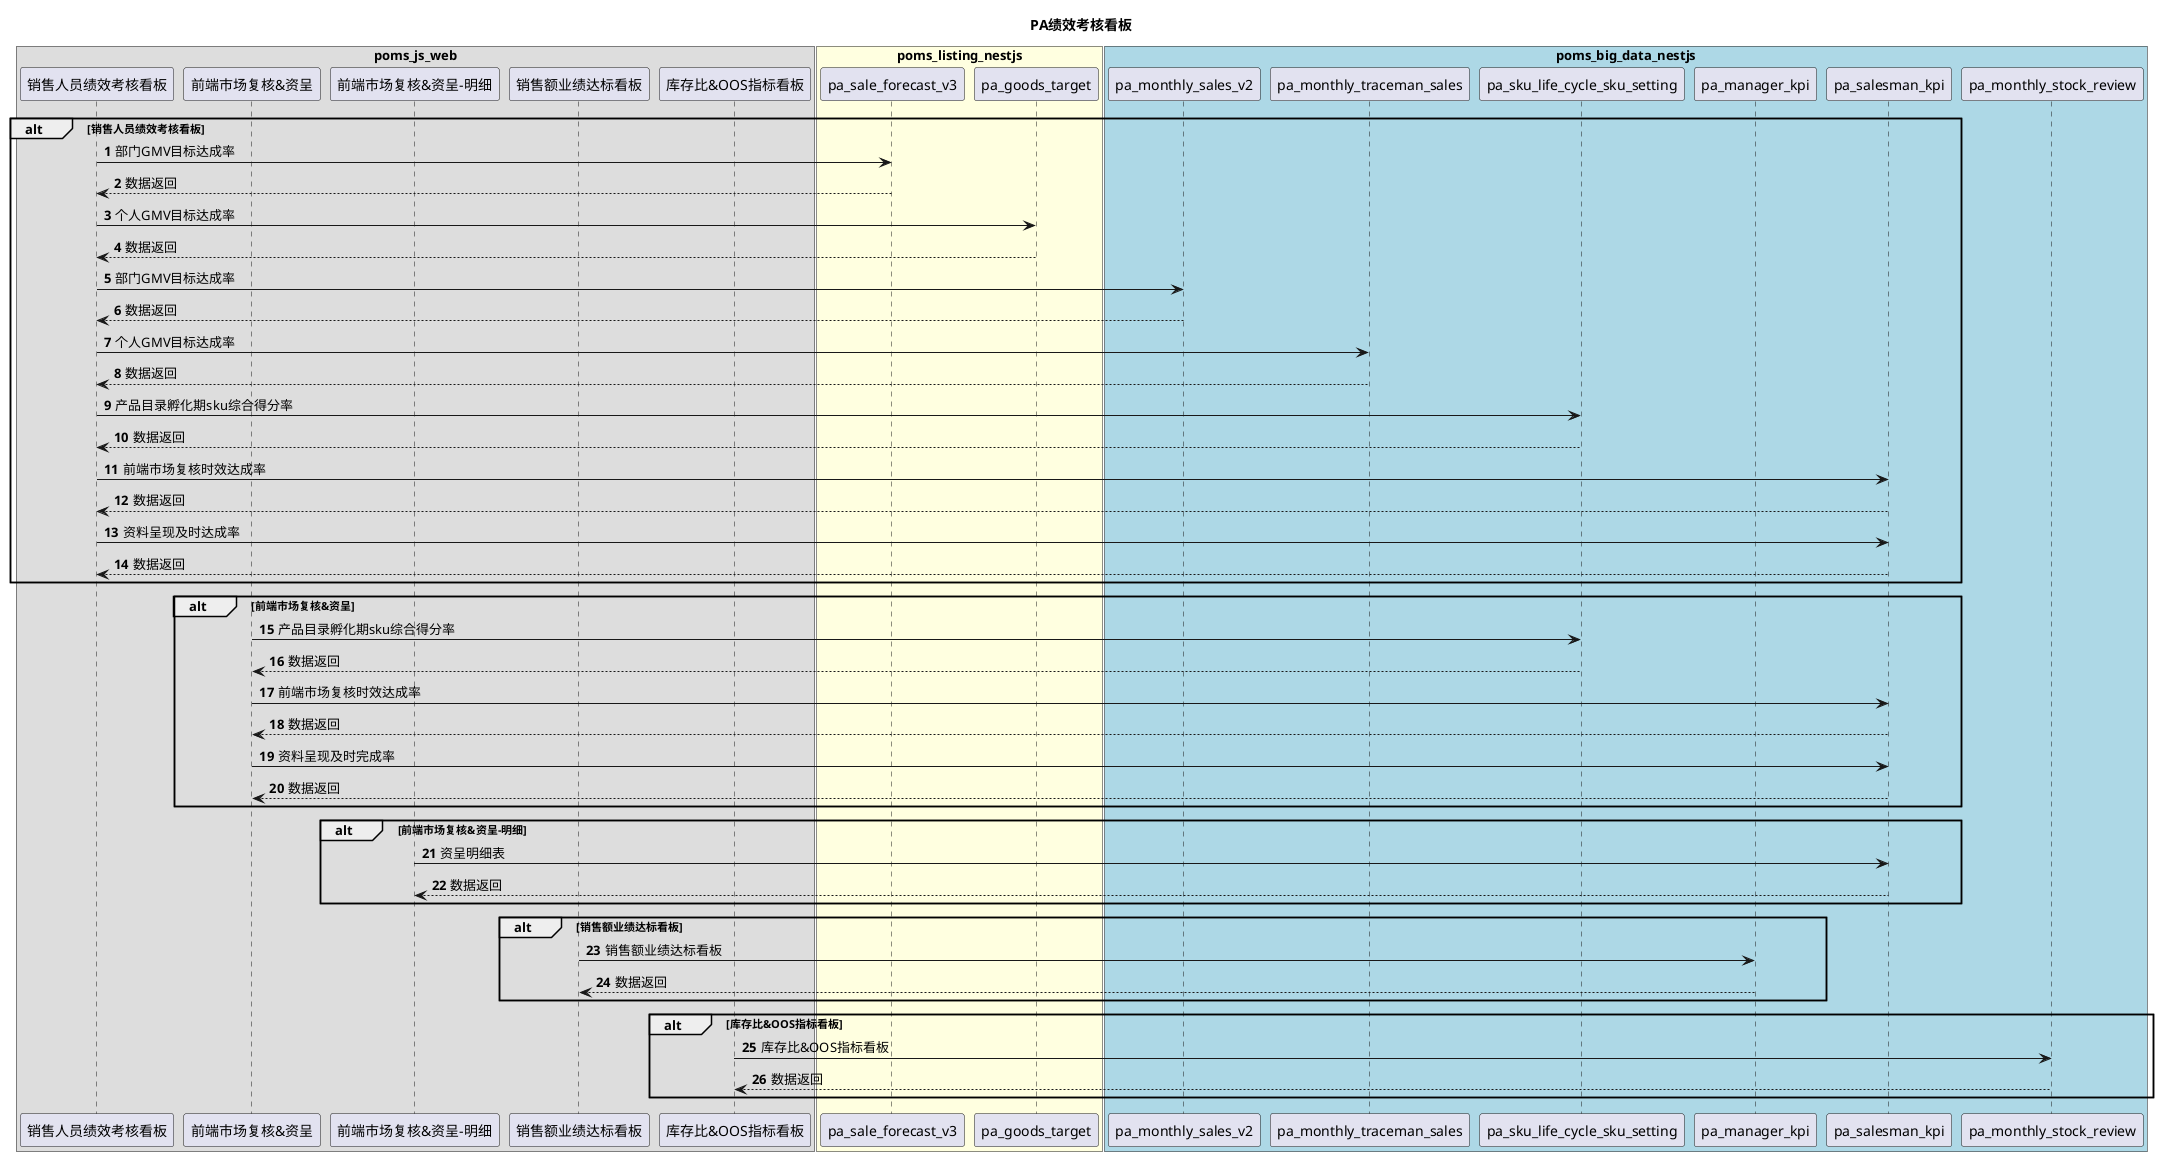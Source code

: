 @startuml
title PA绩效考核看板
autonumber

box "poms_js_web"
participant "销售人员绩效考核看板" as t1
participant "前端市场复核&资呈" as t2
participant "前端市场复核&资呈-明细" as t3
participant "销售额业绩达标看板" as t4
participant "库存比&OOS指标看板" as t5
end box

box "poms_listing_nestjs" #lightYellow
participant "pa_sale_forecast_v3" as l1
participant "pa_goods_target" as l2
end box

box "poms_big_data_nestjs" #lightBlue
participant "pa_monthly_sales_v2" as b1
participant "pa_monthly_traceman_sales" as b2
participant "pa_sku_life_cycle_sku_setting" as b3
participant "pa_manager_kpi" as b4
participant "pa_salesman_kpi" as b5
participant "pa_monthly_stock_review" as b6
end box

alt 销售人员绩效考核看板
t1 -> l1 : 部门GMV目标达成率
l1 --> t1 : 数据返回
t1 -> l2 : 个人GMV目标达成率
l2 --> t1 : 数据返回
t1 -> b1 : 部门GMV目标达成率
b1 --> t1 : 数据返回
t1 -> b2 : 个人GMV目标达成率
b2 --> t1 : 数据返回
t1 -> b3 : 产品目录孵化期sku综合得分率
b3 --> t1 : 数据返回
t1 -> b5 : 前端市场复核时效达成率
b5 --> t1 : 数据返回
t1 -> b5 : 资料呈现及时达成率
b5 --> t1 : 数据返回
end
alt 前端市场复核&资呈
t2 -> b3 : 产品目录孵化期sku综合得分率
b3 ---> t2 : 数据返回
t2 -> b5 : 前端市场复核时效达成率
b5 ---> t2 : 数据返回
t2 -> b5 : 资料呈现及时完成率
b5 ---> t2 : 数据返回
end

alt 前端市场复核&资呈-明细
t3 -> b5 : 资呈明细表
b5 ---> t3 : 数据返回
end

alt 销售额业绩达标看板
t4 -> b4 : 销售额业绩达标看板
b4 ---> t4 : 数据返回
end

alt 库存比&OOS指标看板
t5 -> b6 : 库存比&OOS指标看板
b6 --> t5 : 数据返回
end



@enduml